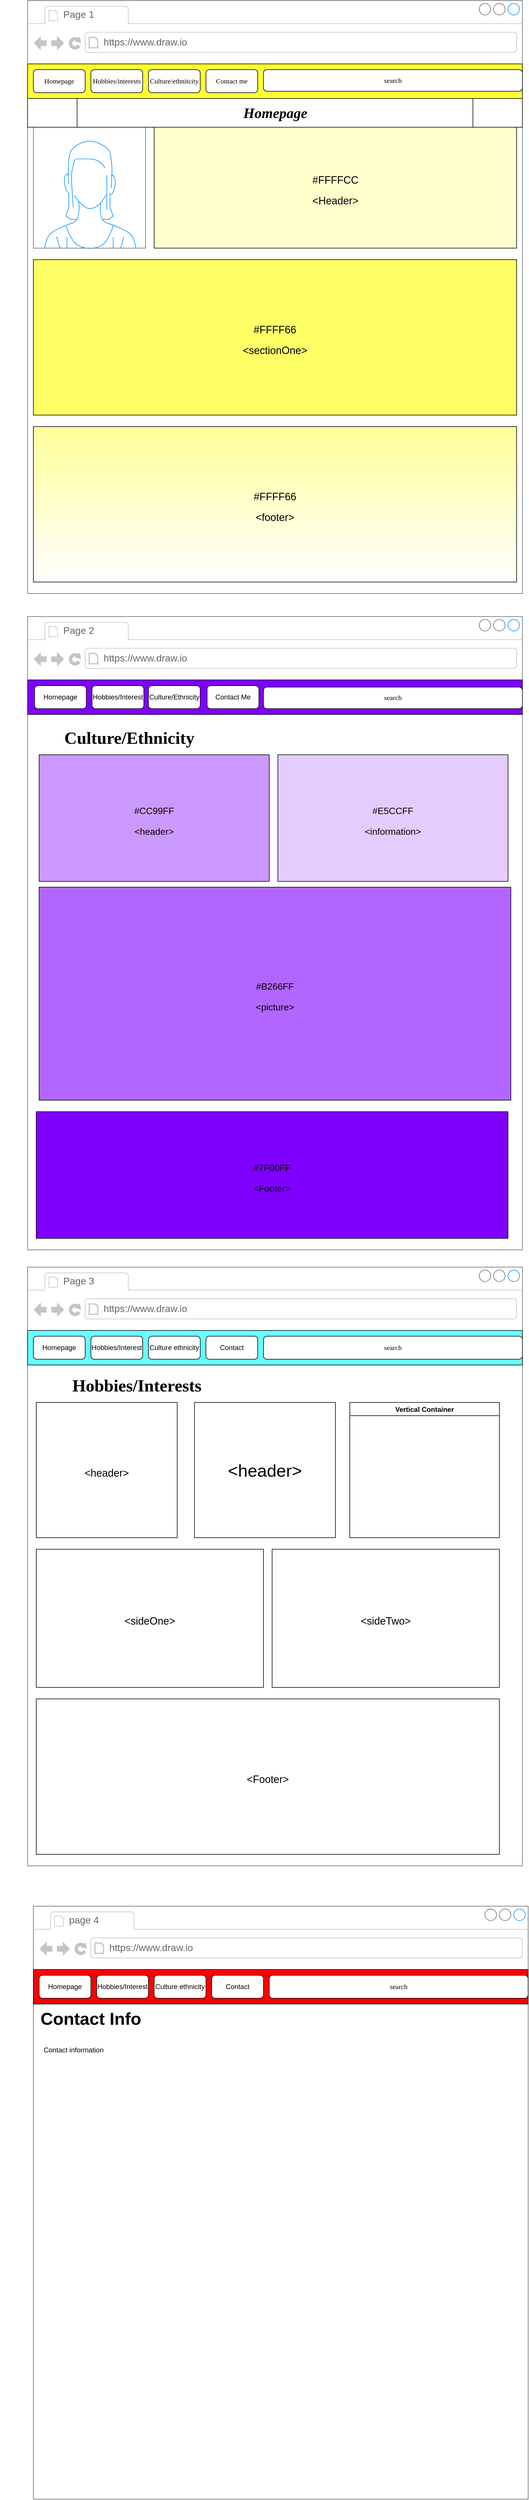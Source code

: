 <mxfile version="14.7.7" type="github" pages="2"><diagram id="yuDhf0TOWfs8fFIYCiWx" name="Page-1"><mxGraphModel dx="2032" dy="764" grid="1" gridSize="10" guides="1" tooltips="1" connect="1" arrows="1" fold="1" page="1" pageScale="1" pageWidth="850" pageHeight="1100" math="0" shadow="0"><root><mxCell id="0"/><mxCell id="1" parent="0"/><mxCell id="6kUc-nbutkC8Rg-sOoLc-2" value="" style="strokeWidth=1;shadow=0;dashed=0;align=center;html=1;shape=mxgraph.mockup.containers.browserWindow;rSize=0;strokeColor=#666666;strokeColor2=#008cff;strokeColor3=#c4c4c4;mainText=,;recursiveResize=0;" parent="1" vertex="1"><mxGeometry x="-10" y="10" width="860" height="1030" as="geometry"/></mxCell><mxCell id="6kUc-nbutkC8Rg-sOoLc-3" value="Page 1" style="strokeWidth=1;shadow=0;dashed=0;align=center;html=1;shape=mxgraph.mockup.containers.anchor;fontSize=17;fontColor=#666666;align=left;" parent="6kUc-nbutkC8Rg-sOoLc-2" vertex="1"><mxGeometry x="60" y="12" width="110" height="26" as="geometry"/></mxCell><mxCell id="6kUc-nbutkC8Rg-sOoLc-4" value="https://www.draw.io" style="strokeWidth=1;shadow=0;dashed=0;align=center;html=1;shape=mxgraph.mockup.containers.anchor;rSize=0;fontSize=17;fontColor=#666666;align=left;" parent="6kUc-nbutkC8Rg-sOoLc-2" vertex="1"><mxGeometry x="130" y="60" width="250" height="26" as="geometry"/></mxCell><mxCell id="6kUc-nbutkC8Rg-sOoLc-5" value="" style="rounded=0;whiteSpace=wrap;html=1;fillColor=#FFFF33;" parent="6kUc-nbutkC8Rg-sOoLc-2" vertex="1"><mxGeometry y="110" width="860" height="60" as="geometry"/></mxCell><mxCell id="6kUc-nbutkC8Rg-sOoLc-6" value="&lt;font face=&quot;Times New Roman&quot;&gt;Homepage&lt;/font&gt;" style="rounded=1;whiteSpace=wrap;html=1;" parent="6kUc-nbutkC8Rg-sOoLc-2" vertex="1"><mxGeometry x="10" y="120" width="90" height="40" as="geometry"/></mxCell><mxCell id="6kUc-nbutkC8Rg-sOoLc-7" value="&lt;font face=&quot;Times New Roman&quot;&gt;Hobbies/interests&lt;/font&gt;" style="rounded=1;whiteSpace=wrap;html=1;" parent="6kUc-nbutkC8Rg-sOoLc-2" vertex="1"><mxGeometry x="110" y="120" width="90" height="40" as="geometry"/></mxCell><mxCell id="6kUc-nbutkC8Rg-sOoLc-8" value="&lt;font face=&quot;Times New Roman&quot;&gt;Culture/ethnitcity&lt;/font&gt;" style="rounded=1;whiteSpace=wrap;html=1;" parent="6kUc-nbutkC8Rg-sOoLc-2" vertex="1"><mxGeometry x="210" y="120" width="90" height="40" as="geometry"/></mxCell><mxCell id="6kUc-nbutkC8Rg-sOoLc-9" value="&lt;font face=&quot;Times New Roman&quot;&gt;Contact me&lt;/font&gt;" style="rounded=1;whiteSpace=wrap;html=1;" parent="6kUc-nbutkC8Rg-sOoLc-2" vertex="1"><mxGeometry x="310" y="120" width="90" height="40" as="geometry"/></mxCell><mxCell id="6kUc-nbutkC8Rg-sOoLc-10" value="&lt;font face=&quot;Times New Roman&quot;&gt;search&lt;/font&gt;" style="rounded=1;whiteSpace=wrap;html=1;" parent="6kUc-nbutkC8Rg-sOoLc-2" vertex="1"><mxGeometry x="410" y="120" width="450" height="37.5" as="geometry"/></mxCell><mxCell id="6kUc-nbutkC8Rg-sOoLc-12" value="" style="verticalLabelPosition=bottom;shadow=0;dashed=0;align=center;html=1;verticalAlign=top;strokeWidth=1;shape=mxgraph.mockup.containers.userFemale;strokeColor=#666666;strokeColor2=#008cff;" parent="6kUc-nbutkC8Rg-sOoLc-2" vertex="1"><mxGeometry x="10" y="220" width="195" height="210" as="geometry"/></mxCell><mxCell id="6kUc-nbutkC8Rg-sOoLc-14" value="&lt;font style=&quot;font-size: 18px&quot;&gt;#FFFFCC&lt;br&gt;&amp;lt;Header&amp;gt;&lt;br&gt;&lt;/font&gt;" style="rounded=0;whiteSpace=wrap;html=1;fontSize=30;fillColor=#FFFFCC;" parent="6kUc-nbutkC8Rg-sOoLc-2" vertex="1"><mxGeometry x="220" y="220" width="630" height="210" as="geometry"/></mxCell><mxCell id="6kUc-nbutkC8Rg-sOoLc-16" value="&lt;font style=&quot;font-size: 18px&quot;&gt;#FFFF66&lt;br&gt;&amp;lt;sectionOne&amp;gt;&lt;br&gt;&lt;/font&gt;" style="rounded=0;whiteSpace=wrap;html=1;fontSize=30;fillColor=#FFFF66;" parent="6kUc-nbutkC8Rg-sOoLc-2" vertex="1"><mxGeometry x="10" y="450" width="840" height="270" as="geometry"/></mxCell><mxCell id="6kUc-nbutkC8Rg-sOoLc-15" value="&lt;font style=&quot;font-size: 18px&quot;&gt;#FFFF66&lt;br&gt;&lt;/font&gt;&lt;font style=&quot;font-size: 18px&quot;&gt;&amp;lt;footer&amp;gt;&lt;/font&gt;" style="rounded=0;whiteSpace=wrap;html=1;fontSize=30;fillColor=#FFFF99;gradientColor=#ffffff;" parent="6kUc-nbutkC8Rg-sOoLc-2" vertex="1"><mxGeometry x="10" y="740" width="840" height="270" as="geometry"/></mxCell><mxCell id="1_Nw49JVUMyWTImv5nWf-1" value="" style="shape=process;whiteSpace=wrap;html=1;backgroundOutline=1;fontSize=25;" parent="6kUc-nbutkC8Rg-sOoLc-2" vertex="1"><mxGeometry y="170" width="860" height="50" as="geometry"/></mxCell><mxCell id="6kUc-nbutkC8Rg-sOoLc-13" value="&lt;font face=&quot;Lucida Console&quot; style=&quot;font-size: 25px;&quot;&gt;Homepage&lt;/font&gt;" style="text;html=1;strokeColor=none;fillColor=none;align=center;verticalAlign=middle;whiteSpace=wrap;rounded=0;fontSize=25;fontStyle=3" parent="6kUc-nbutkC8Rg-sOoLc-2" vertex="1"><mxGeometry x="337.5" y="165" width="185" height="60" as="geometry"/></mxCell><mxCell id="6kUc-nbutkC8Rg-sOoLc-18" value="" style="strokeWidth=1;shadow=0;dashed=0;align=center;html=1;shape=mxgraph.mockup.containers.browserWindow;rSize=0;strokeColor=#666666;strokeColor2=#008cff;strokeColor3=#c4c4c4;mainText=,;recursiveResize=0;fontSize=30;" parent="1" vertex="1"><mxGeometry x="-10" y="1080" width="860" height="1100" as="geometry"/></mxCell><mxCell id="6kUc-nbutkC8Rg-sOoLc-19" value="Page 2" style="strokeWidth=1;shadow=0;dashed=0;align=center;html=1;shape=mxgraph.mockup.containers.anchor;fontSize=17;fontColor=#666666;align=left;" parent="6kUc-nbutkC8Rg-sOoLc-18" vertex="1"><mxGeometry x="60" y="12" width="110" height="26" as="geometry"/></mxCell><mxCell id="6kUc-nbutkC8Rg-sOoLc-20" value="https://www.draw.io" style="strokeWidth=1;shadow=0;dashed=0;align=center;html=1;shape=mxgraph.mockup.containers.anchor;rSize=0;fontSize=17;fontColor=#666666;align=left;" parent="6kUc-nbutkC8Rg-sOoLc-18" vertex="1"><mxGeometry x="130" y="60" width="250" height="26" as="geometry"/></mxCell><mxCell id="6kUc-nbutkC8Rg-sOoLc-23" value="" style="rounded=0;whiteSpace=wrap;html=1;fontSize=30;fontColor=#FF0000;fillColor=#7F00FF;" parent="6kUc-nbutkC8Rg-sOoLc-18" vertex="1"><mxGeometry y="110" width="860" height="60" as="geometry"/></mxCell><mxCell id="6kUc-nbutkC8Rg-sOoLc-24" value="Homepage" style="rounded=1;whiteSpace=wrap;html=1;" parent="6kUc-nbutkC8Rg-sOoLc-18" vertex="1"><mxGeometry x="12" y="120" width="90" height="40" as="geometry"/></mxCell><mxCell id="6kUc-nbutkC8Rg-sOoLc-30" value="Hobbies/Interest" style="rounded=1;whiteSpace=wrap;html=1;" parent="6kUc-nbutkC8Rg-sOoLc-18" vertex="1"><mxGeometry x="112" y="120" width="90" height="40" as="geometry"/></mxCell><mxCell id="6kUc-nbutkC8Rg-sOoLc-31" value="Culture/Ethnicity" style="rounded=1;whiteSpace=wrap;html=1;" parent="6kUc-nbutkC8Rg-sOoLc-18" vertex="1"><mxGeometry x="210" y="120" width="90" height="40" as="geometry"/></mxCell><mxCell id="6kUc-nbutkC8Rg-sOoLc-32" value="Contact Me" style="rounded=1;whiteSpace=wrap;html=1;" parent="6kUc-nbutkC8Rg-sOoLc-18" vertex="1"><mxGeometry x="312" y="120" width="90" height="40" as="geometry"/></mxCell><mxCell id="6kUc-nbutkC8Rg-sOoLc-33" value="&lt;font face=&quot;Times New Roman&quot;&gt;search&lt;/font&gt;" style="rounded=1;whiteSpace=wrap;html=1;" parent="6kUc-nbutkC8Rg-sOoLc-18" vertex="1"><mxGeometry x="410" y="122.5" width="450" height="37.5" as="geometry"/></mxCell><mxCell id="6kUc-nbutkC8Rg-sOoLc-35" value="&lt;b&gt;&lt;font face=&quot;Lucida Console&quot;&gt;Culture/Ethnicity&lt;/font&gt;&lt;/b&gt;" style="text;html=1;strokeColor=none;fillColor=none;align=center;verticalAlign=middle;whiteSpace=wrap;rounded=0;fontSize=30;" parent="6kUc-nbutkC8Rg-sOoLc-18" vertex="1"><mxGeometry x="-48" y="160" width="450" height="100" as="geometry"/></mxCell><mxCell id="6kUc-nbutkC8Rg-sOoLc-36" value="&lt;font style=&quot;font-size: 16px&quot;&gt;#CC99FF&lt;br&gt;&amp;lt;header&amp;gt;&lt;/font&gt;" style="rounded=0;whiteSpace=wrap;html=1;fontSize=30;fillColor=#CC99FF;" parent="6kUc-nbutkC8Rg-sOoLc-18" vertex="1"><mxGeometry x="20" y="240" width="400" height="220" as="geometry"/></mxCell><mxCell id="6kUc-nbutkC8Rg-sOoLc-37" value="&lt;font style=&quot;font-size: 16px&quot;&gt;#E5CCFF&lt;br&gt;&amp;lt;information&amp;gt;&lt;/font&gt;" style="rounded=0;whiteSpace=wrap;html=1;fontSize=30;fillColor=#E5CCFF;" parent="6kUc-nbutkC8Rg-sOoLc-18" vertex="1"><mxGeometry x="435" y="240" width="400" height="220" as="geometry"/></mxCell><mxCell id="6kUc-nbutkC8Rg-sOoLc-38" value="&lt;font style=&quot;font-size: 16px&quot;&gt;#B266FF&lt;br&gt;&amp;lt;picture&amp;gt;&lt;br&gt;&lt;/font&gt;" style="rounded=0;whiteSpace=wrap;html=1;fontSize=30;fillColor=#B266FF;" parent="6kUc-nbutkC8Rg-sOoLc-18" vertex="1"><mxGeometry x="20" y="470" width="820" height="370" as="geometry"/></mxCell><mxCell id="6kUc-nbutkC8Rg-sOoLc-39" value="&lt;font style=&quot;font-size: 16px&quot;&gt;#7F00FF&lt;br&gt;&amp;lt;Footer&amp;gt;&lt;br&gt;&lt;/font&gt;" style="rounded=0;whiteSpace=wrap;html=1;fontSize=30;fillColor=#7F00FF;" parent="6kUc-nbutkC8Rg-sOoLc-18" vertex="1"><mxGeometry x="15" y="860" width="820" height="220" as="geometry"/></mxCell><mxCell id="1_Nw49JVUMyWTImv5nWf-3" value="" style="shape=image;html=1;verticalAlign=top;verticalLabelPosition=bottom;labelBackgroundColor=#ffffff;imageAspect=0;aspect=fixed;image=https://cdn1.iconfinder.com/data/icons/ensign-11/512/258_Ensign_Flag_Nation_tonga-128.png;fontSize=25;" parent="6kUc-nbutkC8Rg-sOoLc-18" vertex="1"><mxGeometry x="735" y="160" width="100" height="100" as="geometry"/></mxCell><mxCell id="1_Nw49JVUMyWTImv5nWf-7" value="" style="shape=image;html=1;verticalAlign=top;verticalLabelPosition=bottom;labelBackgroundColor=#ffffff;imageAspect=0;aspect=fixed;image=https://cdn2.iconfinder.com/data/icons/flags_gosquared/64/South-Africa.png;fontSize=25;" parent="6kUc-nbutkC8Rg-sOoLc-18" vertex="1"><mxGeometry x="630" y="165" width="90" height="90" as="geometry"/></mxCell><mxCell id="_le38-5Dojq-kRgqYlVq-1" value="" style="strokeWidth=1;shadow=0;dashed=0;align=center;html=1;shape=mxgraph.mockup.containers.browserWindow;rSize=0;strokeColor=#666666;strokeColor2=#008cff;strokeColor3=#c4c4c4;mainText=,;recursiveResize=0;" parent="1" vertex="1"><mxGeometry y="3320" width="860" height="1030" as="geometry"/></mxCell><mxCell id="_le38-5Dojq-kRgqYlVq-2" value="page 4&lt;br&gt;" style="strokeWidth=1;shadow=0;dashed=0;align=center;html=1;shape=mxgraph.mockup.containers.anchor;fontSize=17;fontColor=#666666;align=left;" parent="_le38-5Dojq-kRgqYlVq-1" vertex="1"><mxGeometry x="60" y="12" width="110" height="26" as="geometry"/></mxCell><mxCell id="_le38-5Dojq-kRgqYlVq-3" value="https://www.draw.io" style="strokeWidth=1;shadow=0;dashed=0;align=center;html=1;shape=mxgraph.mockup.containers.anchor;rSize=0;fontSize=17;fontColor=#666666;align=left;" parent="_le38-5Dojq-kRgqYlVq-1" vertex="1"><mxGeometry x="130" y="60" width="250" height="26" as="geometry"/></mxCell><mxCell id="_le38-5Dojq-kRgqYlVq-5" value="" style="rounded=0;whiteSpace=wrap;html=1;fillColor=#FF0000;" parent="_le38-5Dojq-kRgqYlVq-1" vertex="1"><mxGeometry y="110" width="860" height="60" as="geometry"/></mxCell><mxCell id="_le38-5Dojq-kRgqYlVq-6" value="Homepage" style="rounded=1;whiteSpace=wrap;html=1;" parent="_le38-5Dojq-kRgqYlVq-1" vertex="1"><mxGeometry x="10" y="120" width="90" height="40" as="geometry"/></mxCell><mxCell id="_le38-5Dojq-kRgqYlVq-7" value="Hobbies/Interest" style="rounded=1;whiteSpace=wrap;html=1;" parent="_le38-5Dojq-kRgqYlVq-1" vertex="1"><mxGeometry x="110" y="120" width="90" height="40" as="geometry"/></mxCell><mxCell id="_le38-5Dojq-kRgqYlVq-8" value="Culture ethnicity" style="rounded=1;whiteSpace=wrap;html=1;" parent="_le38-5Dojq-kRgqYlVq-1" vertex="1"><mxGeometry x="210" y="120" width="90" height="40" as="geometry"/></mxCell><mxCell id="_le38-5Dojq-kRgqYlVq-9" value="Contact" style="rounded=1;whiteSpace=wrap;html=1;arcSize=15;" parent="_le38-5Dojq-kRgqYlVq-1" vertex="1"><mxGeometry x="310" y="120" width="90" height="40" as="geometry"/></mxCell><mxCell id="_le38-5Dojq-kRgqYlVq-10" value="&lt;font face=&quot;Times New Roman&quot;&gt;search&lt;/font&gt;" style="rounded=1;whiteSpace=wrap;html=1;" parent="_le38-5Dojq-kRgqYlVq-1" vertex="1"><mxGeometry x="410" y="120" width="450" height="40" as="geometry"/></mxCell><mxCell id="_le38-5Dojq-kRgqYlVq-11" value="&lt;font style=&quot;font-size: 30px&quot;&gt;&lt;b&gt;Contact Info&lt;/b&gt;&lt;/font&gt;" style="text;html=1;strokeColor=none;fillColor=none;align=center;verticalAlign=middle;whiteSpace=wrap;rounded=0;" parent="_le38-5Dojq-kRgqYlVq-1" vertex="1"><mxGeometry x="-35" y="150" width="270" height="90" as="geometry"/></mxCell><mxCell id="_le38-5Dojq-kRgqYlVq-13" value="Contact information" style="text;html=1;strokeColor=none;fillColor=none;align=center;verticalAlign=middle;whiteSpace=wrap;rounded=0;" parent="_le38-5Dojq-kRgqYlVq-1" vertex="1"><mxGeometry x="-30" y="240" width="200" height="20" as="geometry"/></mxCell><mxCell id="YJK-4N_REjmb29HESb3k-2" value="Vertical Container" style="swimlane;" parent="1" vertex="1"><mxGeometry x="435" y="2370" width="415" height="880" as="geometry"/></mxCell><mxCell id="6kUc-nbutkC8Rg-sOoLc-40" value="" style="strokeWidth=1;shadow=0;dashed=0;align=center;html=1;shape=mxgraph.mockup.containers.browserWindow;rSize=0;strokeColor=#666666;strokeColor2=#008cff;strokeColor3=#c4c4c4;mainText=,;recursiveResize=0;fontSize=30;fontColor=#FF0000;fillColor=#FFFFFF;" parent="YJK-4N_REjmb29HESb3k-2" vertex="1"><mxGeometry x="-445" y="-160" width="860" height="1040" as="geometry"/></mxCell><mxCell id="6kUc-nbutkC8Rg-sOoLc-41" value="Page 3" style="strokeWidth=1;shadow=0;dashed=0;align=center;html=1;shape=mxgraph.mockup.containers.anchor;fontSize=17;fontColor=#666666;align=left;" parent="6kUc-nbutkC8Rg-sOoLc-40" vertex="1"><mxGeometry x="60" y="12" width="110" height="26" as="geometry"/></mxCell><mxCell id="6kUc-nbutkC8Rg-sOoLc-42" value="https://www.draw.io" style="strokeWidth=1;shadow=0;dashed=0;align=center;html=1;shape=mxgraph.mockup.containers.anchor;rSize=0;fontSize=17;fontColor=#666666;align=left;" parent="6kUc-nbutkC8Rg-sOoLc-40" vertex="1"><mxGeometry x="130" y="60" width="250" height="26" as="geometry"/></mxCell><mxCell id="6kUc-nbutkC8Rg-sOoLc-43" value="" style="rounded=0;whiteSpace=wrap;html=1;fillColor=#66FFFF;" parent="6kUc-nbutkC8Rg-sOoLc-40" vertex="1"><mxGeometry y="110" width="860" height="60" as="geometry"/></mxCell><mxCell id="6kUc-nbutkC8Rg-sOoLc-44" value="Homepage" style="rounded=1;whiteSpace=wrap;html=1;" parent="6kUc-nbutkC8Rg-sOoLc-40" vertex="1"><mxGeometry x="10" y="120" width="90" height="40" as="geometry"/></mxCell><mxCell id="6kUc-nbutkC8Rg-sOoLc-47" value="Hobbies/Interest" style="rounded=1;whiteSpace=wrap;html=1;" parent="6kUc-nbutkC8Rg-sOoLc-40" vertex="1"><mxGeometry x="110" y="120" width="90" height="40" as="geometry"/></mxCell><mxCell id="6kUc-nbutkC8Rg-sOoLc-46" value="Culture ethnicity" style="rounded=1;whiteSpace=wrap;html=1;" parent="6kUc-nbutkC8Rg-sOoLc-40" vertex="1"><mxGeometry x="210" y="120" width="90" height="40" as="geometry"/></mxCell><mxCell id="6kUc-nbutkC8Rg-sOoLc-45" value="Contact" style="rounded=1;whiteSpace=wrap;html=1;arcSize=15;" parent="6kUc-nbutkC8Rg-sOoLc-40" vertex="1"><mxGeometry x="310" y="120" width="90" height="40" as="geometry"/></mxCell><mxCell id="6kUc-nbutkC8Rg-sOoLc-48" value="&lt;font face=&quot;Times New Roman&quot;&gt;search&lt;/font&gt;" style="rounded=1;whiteSpace=wrap;html=1;" parent="6kUc-nbutkC8Rg-sOoLc-40" vertex="1"><mxGeometry x="410" y="120" width="450" height="40" as="geometry"/></mxCell><mxCell id="6kUc-nbutkC8Rg-sOoLc-49" value="&lt;b&gt;&lt;font face=&quot;Lucida Console&quot;&gt;Hobbies/Interests&lt;/font&gt;&lt;/b&gt;" style="text;html=1;strokeColor=none;fillColor=none;align=center;verticalAlign=middle;whiteSpace=wrap;rounded=0;fontSize=30;" parent="6kUc-nbutkC8Rg-sOoLc-40" vertex="1"><mxGeometry x="25" y="195" width="330" height="20" as="geometry"/></mxCell><mxCell id="6kUc-nbutkC8Rg-sOoLc-50" value="&lt;font style=&quot;font-size: 18px&quot;&gt;&amp;lt;header&amp;gt;&lt;/font&gt;" style="rounded=0;whiteSpace=wrap;html=1;fontSize=30;fontColor=#000000;fillColor=#FFFFFF;" parent="6kUc-nbutkC8Rg-sOoLc-40" vertex="1"><mxGeometry x="15" y="235" width="245" height="235" as="geometry"/></mxCell><mxCell id="6kUc-nbutkC8Rg-sOoLc-123" value="&lt;font style=&quot;font-size: 18px&quot;&gt;&amp;lt;sideOne&amp;gt;&lt;/font&gt;" style="rounded=0;whiteSpace=wrap;html=1;fontSize=30;fontColor=#000000;fillColor=#FFFFFF;" parent="6kUc-nbutkC8Rg-sOoLc-40" vertex="1"><mxGeometry x="15" y="490" width="395" height="240" as="geometry"/></mxCell><mxCell id="6kUc-nbutkC8Rg-sOoLc-124" value="&lt;font style=&quot;font-size: 18px&quot;&gt;&amp;lt;sideTwo&amp;gt;&lt;/font&gt;" style="rounded=0;whiteSpace=wrap;html=1;fontSize=30;fontColor=#000000;fillColor=#FFFFFF;" parent="6kUc-nbutkC8Rg-sOoLc-40" vertex="1"><mxGeometry x="425" y="490" width="395" height="240" as="geometry"/></mxCell><mxCell id="6kUc-nbutkC8Rg-sOoLc-125" value="&lt;font style=&quot;font-size: 18px&quot;&gt;&amp;lt;Footer&amp;gt;&lt;/font&gt;" style="rounded=0;whiteSpace=wrap;html=1;fontSize=30;fontColor=#000000;fillColor=#FFFFFF;" parent="6kUc-nbutkC8Rg-sOoLc-40" vertex="1"><mxGeometry x="15" y="750" width="805" height="270" as="geometry"/></mxCell><mxCell id="YJK-4N_REjmb29HESb3k-7" value="Vertical Container" style="swimlane;" parent="6kUc-nbutkC8Rg-sOoLc-40" vertex="1"><mxGeometry x="560" y="235" width="260" height="235" as="geometry"/></mxCell><mxCell id="6kUc-nbutkC8Rg-sOoLc-51" value="&amp;lt;header&amp;gt;" style="rounded=0;whiteSpace=wrap;html=1;fontSize=30;fontColor=#000000;fillColor=#FFFFFF;" parent="6kUc-nbutkC8Rg-sOoLc-40" vertex="1"><mxGeometry x="290" y="235" width="245" height="235" as="geometry"/></mxCell></root></mxGraphModel></diagram><diagram id="WG1sgyuTBdxgPToWTgC_" name="Page-2"><mxGraphModel dx="1422" dy="794" grid="1" gridSize="10" guides="1" tooltips="1" connect="1" arrows="1" fold="1" page="1" pageScale="1" pageWidth="850" pageHeight="1100" math="0" shadow="0"><root><mxCell id="ZQNlqB5fMEbmGyn2NB9K-0"/><mxCell id="ZQNlqB5fMEbmGyn2NB9K-1" parent="ZQNlqB5fMEbmGyn2NB9K-0"/></root></mxGraphModel></diagram></mxfile>